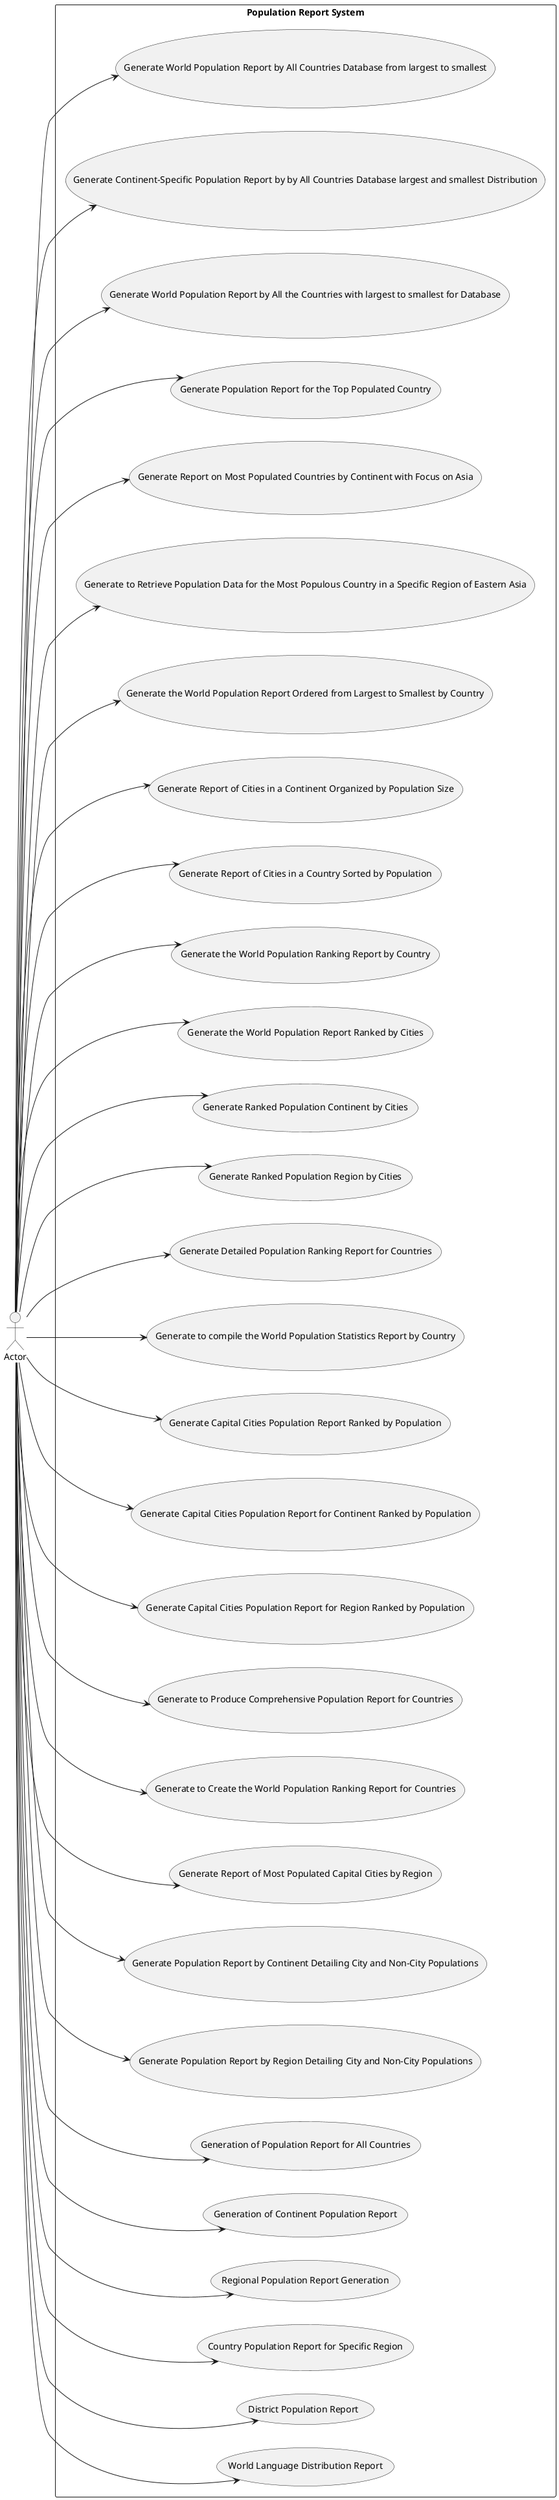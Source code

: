@startuml

left to right direction

actor User as "Actor"

rectangle "Population Report System" {

    usecase "Generate World Population Report by All Countries Database from largest to smallest" as UC1
    usecase "Generate Continent-Specific Population Report by by All Countries Database largest and smallest Distribution" as UC2
    usecase "Generate World Population Report by All the Countries with largest to smallest for Database" as UC3
    usecase "Generate Population Report for the Top Populated Country" as UC4
    usecase "Generate Report on Most Populated Countries by Continent with Focus on Asia" as UC5
    usecase "Generate to Retrieve Population Data for the Most Populous Country in a Specific Region of Eastern Asia" as UC6
    usecase "Generate the World Population Report Ordered from Largest to Smallest by Country" as UC7
    usecase "Generate Report of Cities in a Continent Organized by Population Size" as UC8
    usecase "Generate Report of Cities in a Country Sorted by Population" as UC10
    usecase "Generate the World Population Ranking Report by Country" as UC11
    usecase "Generate the World Population Report Ranked by Cities" as UC12
    usecase "Generate Ranked Population Continent by Cities" as UC13
    usecase "Generate Ranked Population Region by Cities" as UC14
    usecase "Generate Detailed Population Ranking Report for Countries" as UC15
    usecase "Generate to compile the World Population Statistics Report by Country" as UC16
    usecase "Generate Capital Cities Population Report Ranked by Population" as UC17
    usecase "Generate Capital Cities Population Report for Continent Ranked by Population" as UC18
    usecase "Generate Capital Cities Population Report for Region Ranked by Population" as UC19
    usecase "Generate to Produce Comprehensive Population Report for Countries" as UC20
    usecase "Generate to Create the World Population Ranking Report for Countries" as UC21
    usecase "Generate Report of Most Populated Capital Cities by Region" as UC22
    usecase "Generate Population Report by Continent Detailing City and Non-City Populations" as UC23
    usecase "Generate Population Report by Region Detailing City and Non-City Populations" as UC24
    usecase "Generation of Population Report for All Countries" as UC25
    usecase "Generation of Continent Population Report" as UC27
    usecase "Regional Population Report Generation" as UC29
    usecase "Country Population Report for Specific Region" as UC30
    usecase "District Population Report" as UC31
    usecase "World Language Distribution Report" as UC32
}

User --> UC1
User --> UC2
User --> UC3
User --> UC4
User --> UC5
User --> UC6
User --> UC7
User --> UC8
User --> UC10
User --> UC11
User --> UC12
User --> UC13
User --> UC14
User --> UC15
User --> UC16
User --> UC17
User --> UC18
User --> UC19
User --> UC20
User --> UC21
User --> UC22
User --> UC23
User --> UC24
User --> UC25
User --> UC27
User --> UC29
User --> UC30
User --> UC31
User --> UC32

@enduml
